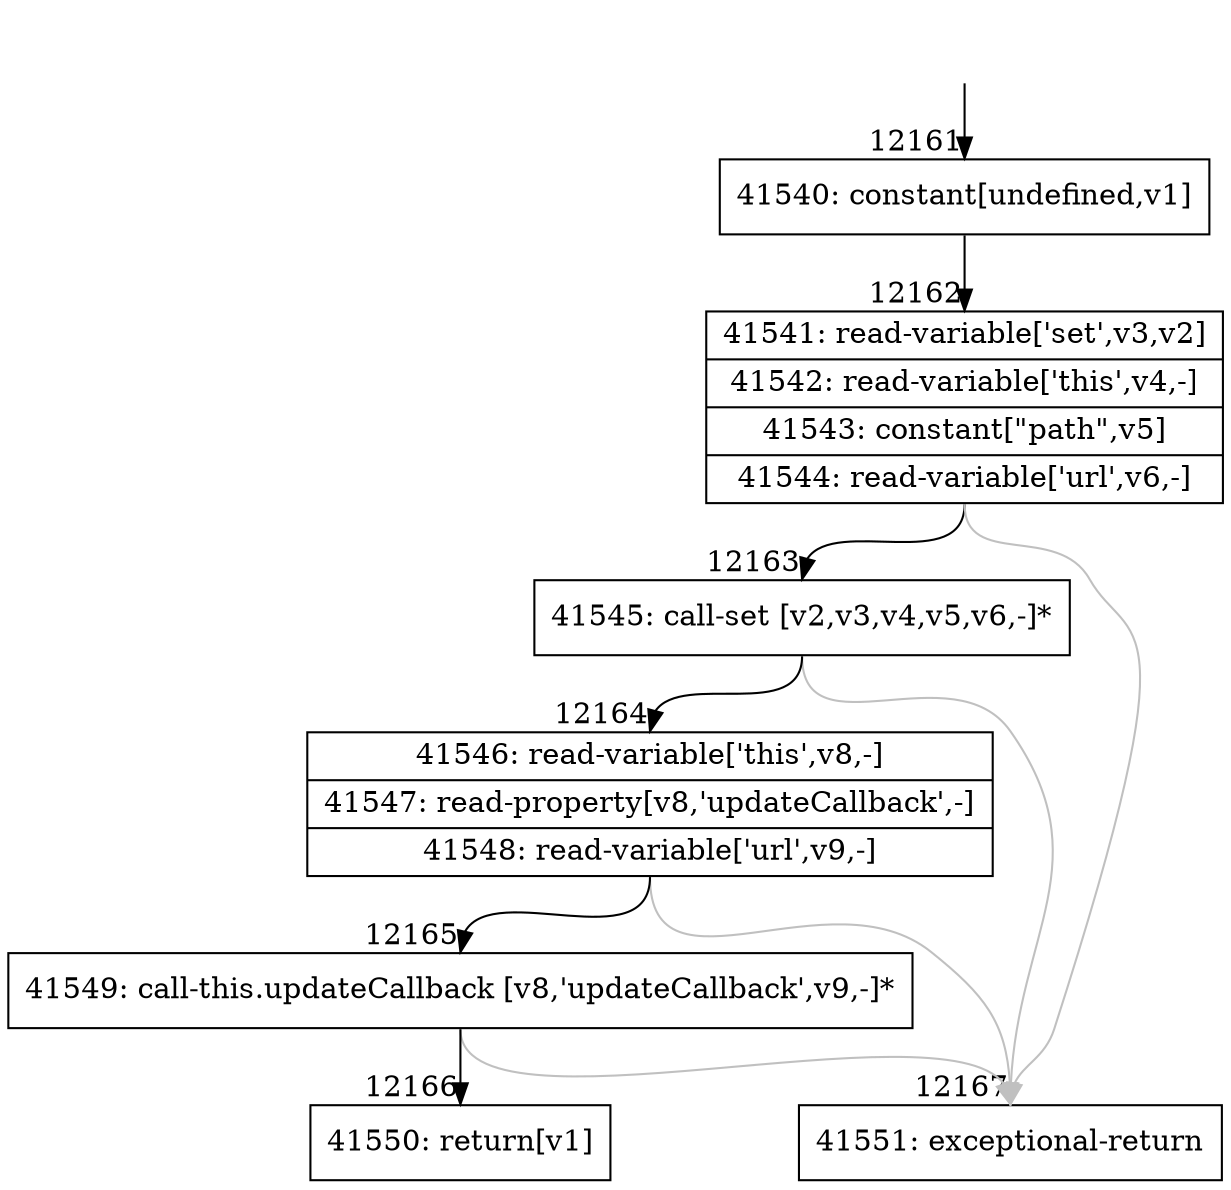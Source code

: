 digraph {
rankdir="TD"
BB_entry1003[shape=none,label=""];
BB_entry1003 -> BB12161 [tailport=s, headport=n, headlabel="    12161"]
BB12161 [shape=record label="{41540: constant[undefined,v1]}" ] 
BB12161 -> BB12162 [tailport=s, headport=n, headlabel="      12162"]
BB12162 [shape=record label="{41541: read-variable['set',v3,v2]|41542: read-variable['this',v4,-]|41543: constant[\"path\",v5]|41544: read-variable['url',v6,-]}" ] 
BB12162 -> BB12163 [tailport=s, headport=n, headlabel="      12163"]
BB12162 -> BB12167 [tailport=s, headport=n, color=gray, headlabel="      12167"]
BB12163 [shape=record label="{41545: call-set [v2,v3,v4,v5,v6,-]*}" ] 
BB12163 -> BB12164 [tailport=s, headport=n, headlabel="      12164"]
BB12163 -> BB12167 [tailport=s, headport=n, color=gray]
BB12164 [shape=record label="{41546: read-variable['this',v8,-]|41547: read-property[v8,'updateCallback',-]|41548: read-variable['url',v9,-]}" ] 
BB12164 -> BB12165 [tailport=s, headport=n, headlabel="      12165"]
BB12164 -> BB12167 [tailport=s, headport=n, color=gray]
BB12165 [shape=record label="{41549: call-this.updateCallback [v8,'updateCallback',v9,-]*}" ] 
BB12165 -> BB12166 [tailport=s, headport=n, headlabel="      12166"]
BB12165 -> BB12167 [tailport=s, headport=n, color=gray]
BB12166 [shape=record label="{41550: return[v1]}" ] 
BB12167 [shape=record label="{41551: exceptional-return}" ] 
//#$~ 22378
}
